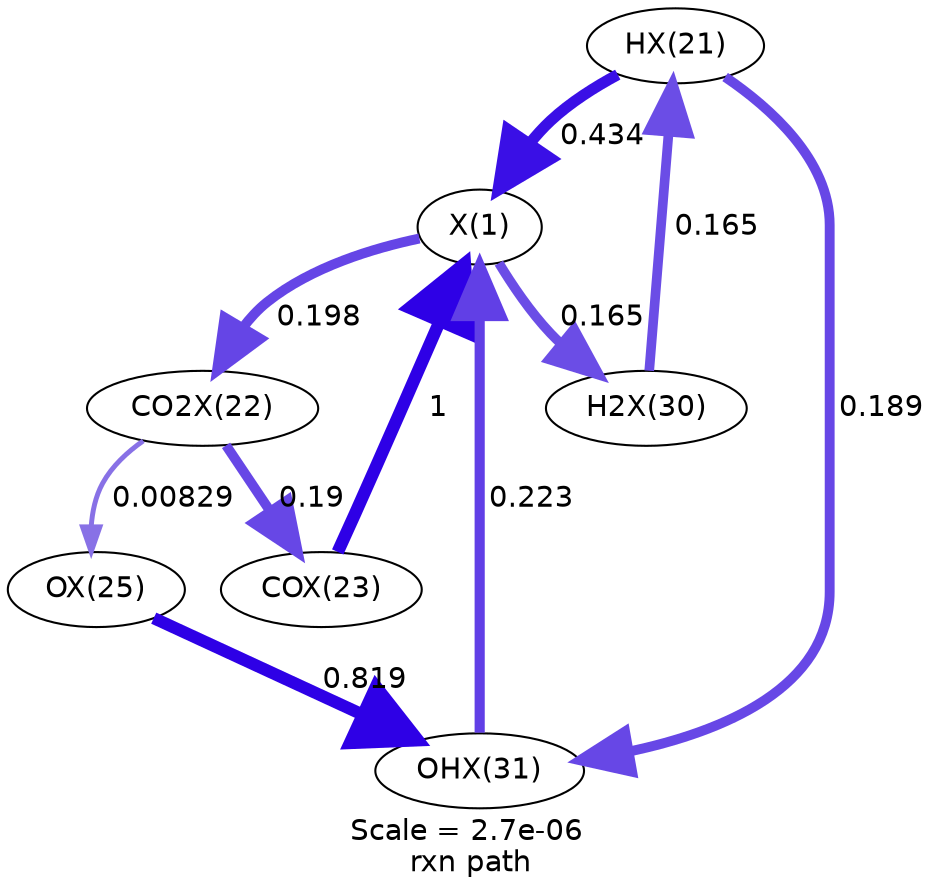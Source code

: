 digraph reaction_paths {
center=1;
s1 -> s0[fontname="Helvetica", penwidth=5.37, arrowsize=2.68, color="0.7, 0.934, 0.9"
, label=" 0.434"];
s0 -> s2[fontname="Helvetica", penwidth=4.78, arrowsize=2.39, color="0.7, 0.698, 0.9"
, label=" 0.198"];
s3 -> s0[fontname="Helvetica", penwidth=6, arrowsize=3, color="0.7, 1.5, 0.9"
, label=" 1"];
s11 -> s0[fontname="Helvetica", penwidth=4.87, arrowsize=2.43, color="0.7, 0.723, 0.9"
, label=" 0.223"];
s0 -> s10[fontname="Helvetica", penwidth=4.64, arrowsize=2.32, color="0.7, 0.665, 0.9"
, label=" 0.165"];
s1 -> s11[fontname="Helvetica", penwidth=4.74, arrowsize=2.37, color="0.7, 0.689, 0.9"
, label=" 0.189"];
s10 -> s1[fontname="Helvetica", penwidth=4.64, arrowsize=2.32, color="0.7, 0.665, 0.9"
, label=" 0.165"];
s2 -> s3[fontname="Helvetica", penwidth=4.74, arrowsize=2.37, color="0.7, 0.69, 0.9"
, label=" 0.19"];
s2 -> s5[fontname="Helvetica", penwidth=2.38, arrowsize=1.19, color="0.7, 0.508, 0.9"
, label=" 0.00829"];
s5 -> s11[fontname="Helvetica", penwidth=5.85, arrowsize=2.92, color="0.7, 1.32, 0.9"
, label=" 0.819"];
s0 [ fontname="Helvetica", label="X(1)"];
s1 [ fontname="Helvetica", label="HX(21)"];
s2 [ fontname="Helvetica", label="CO2X(22)"];
s3 [ fontname="Helvetica", label="COX(23)"];
s5 [ fontname="Helvetica", label="OX(25)"];
s10 [ fontname="Helvetica", label="H2X(30)"];
s11 [ fontname="Helvetica", label="OHX(31)"];
 label = "Scale = 2.7e-06\l rxn path";
 fontname = "Helvetica";
}
